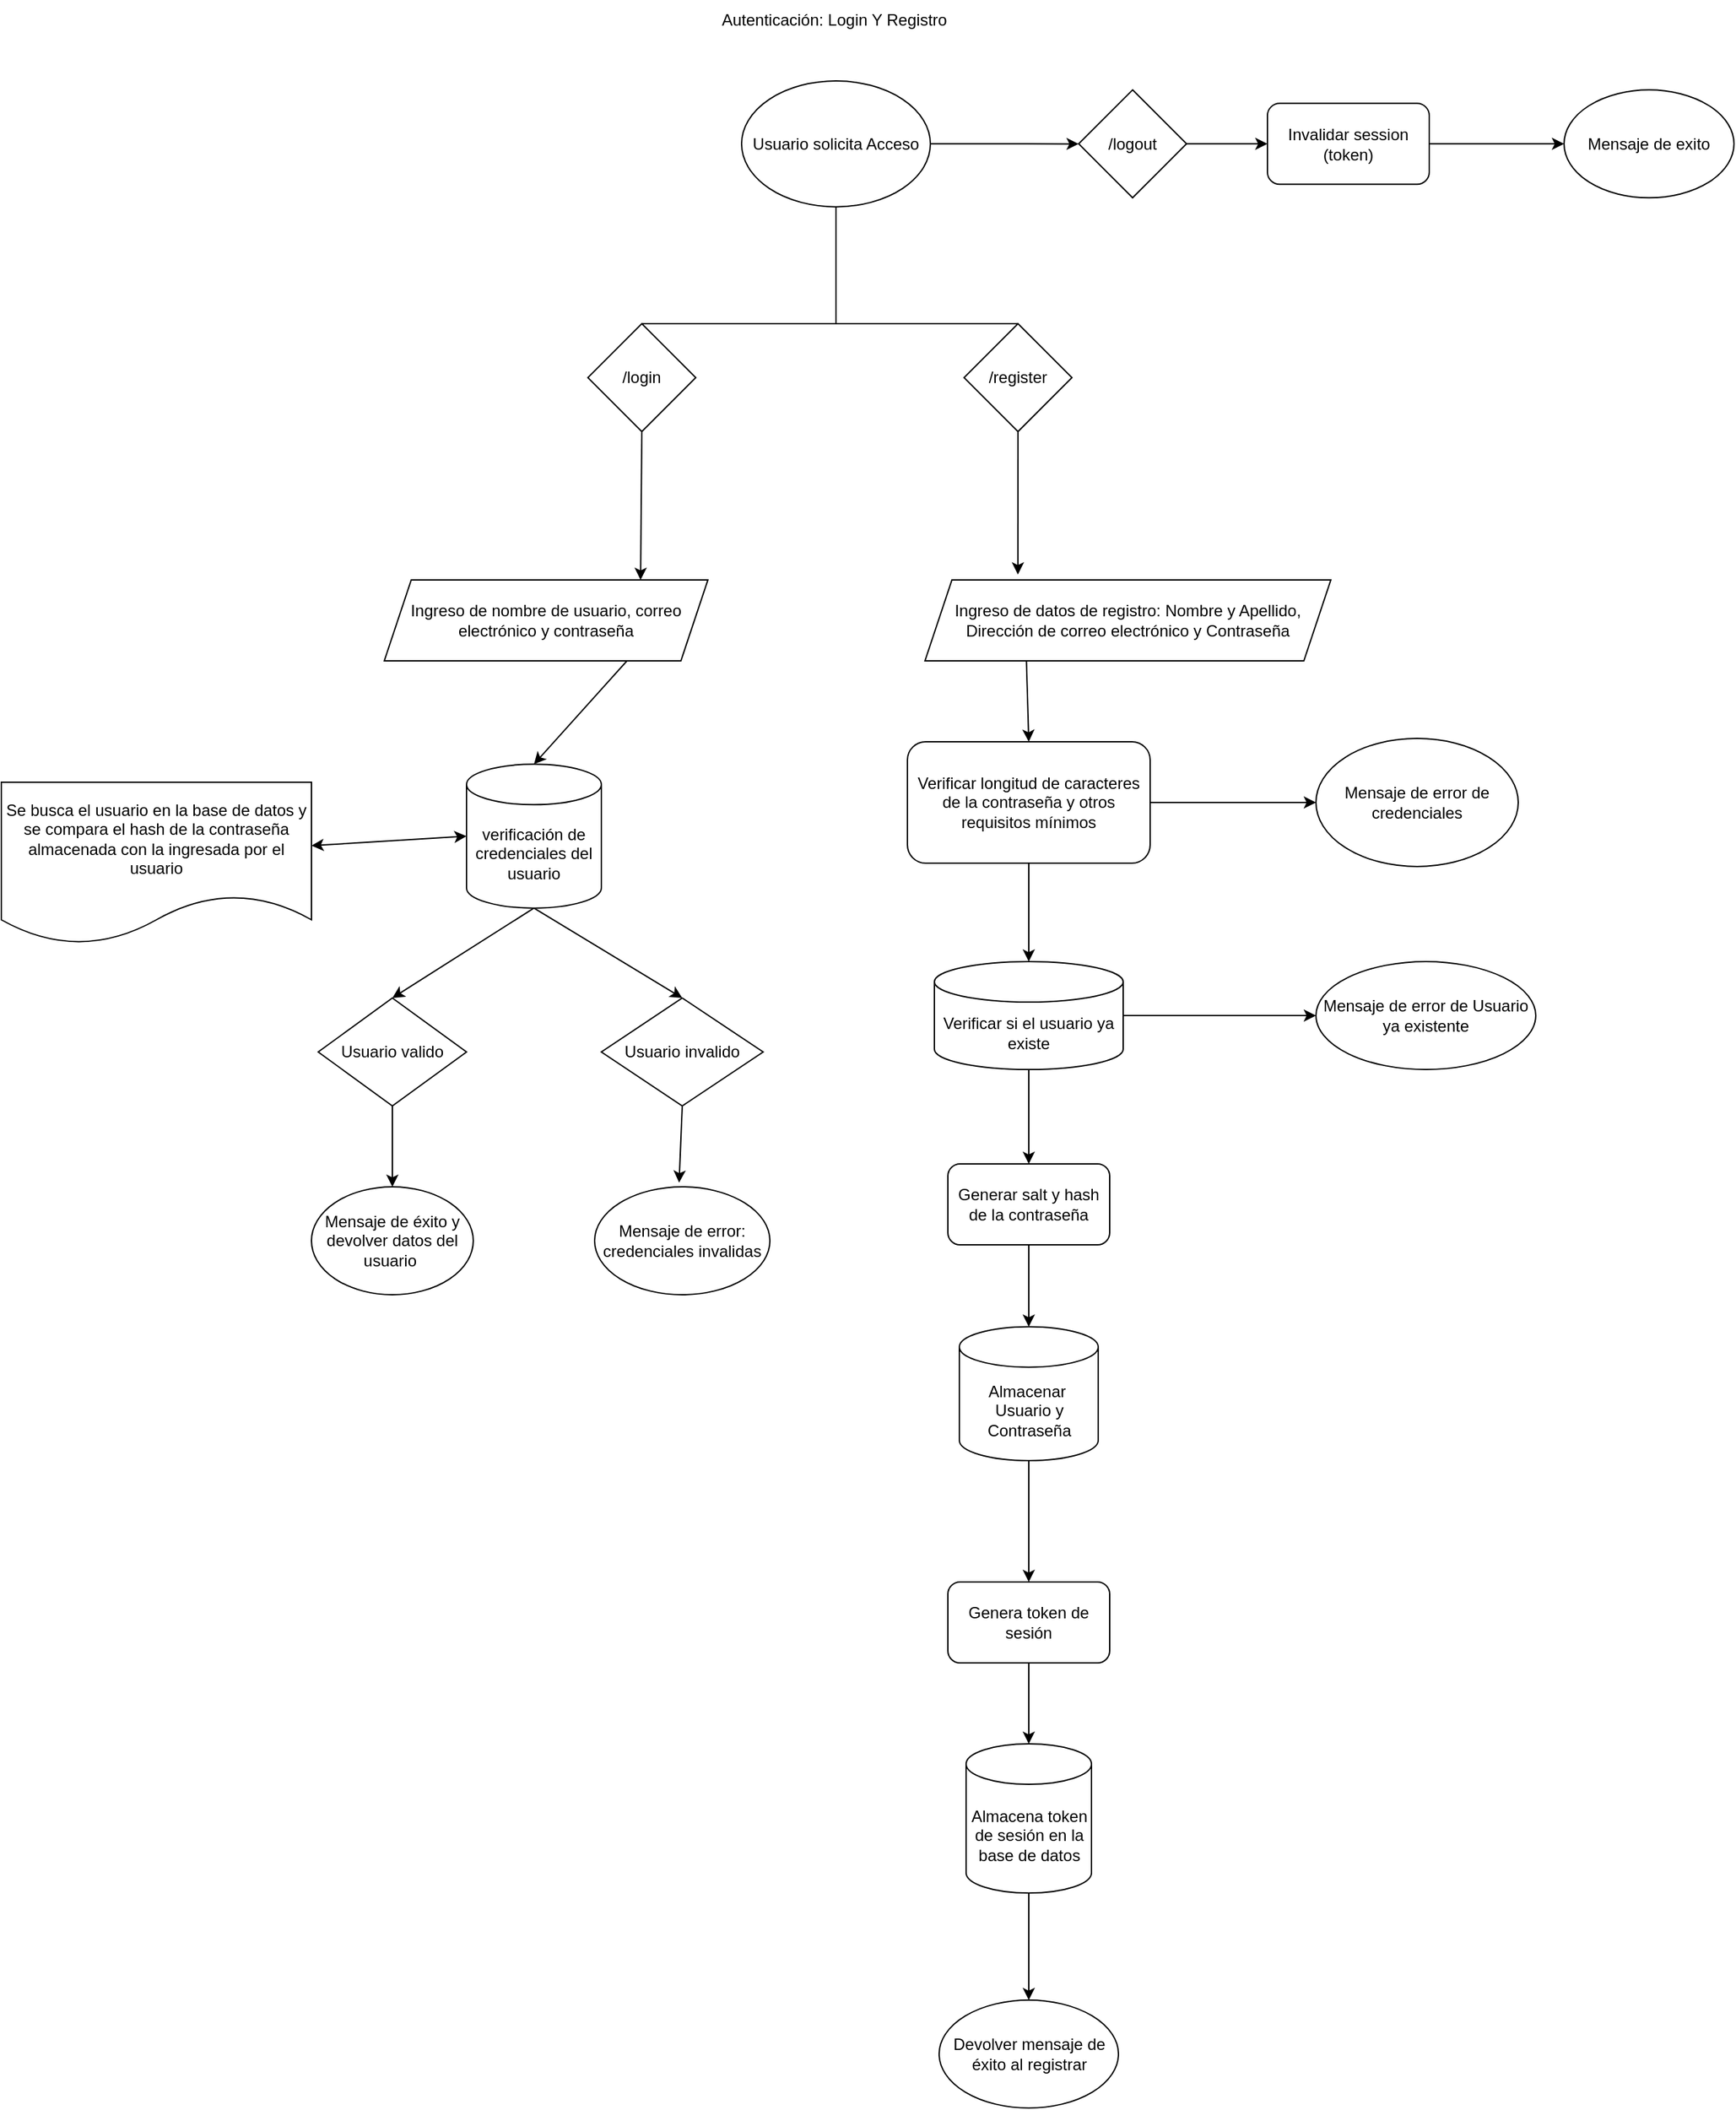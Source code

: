 <mxfile version="23.1.2" type="github">
  <diagram name="Página-1" id="Hmx55P-iDgNJZwvSqlbR">
    <mxGraphModel dx="4924" dy="2131" grid="1" gridSize="10" guides="1" tooltips="1" connect="1" arrows="1" fold="1" page="1" pageScale="1" pageWidth="827" pageHeight="1169" math="0" shadow="0">
      <root>
        <mxCell id="0" />
        <mxCell id="1" parent="0" />
        <mxCell id="dEf6zgot_mGIC6IdFnVr-2" value="Autenticación: Login Y Registro&amp;nbsp;" style="text;html=1;align=center;verticalAlign=middle;resizable=0;points=[];autosize=1;strokeColor=none;fillColor=none;" vertex="1" parent="1">
          <mxGeometry x="319" y="20" width="190" height="30" as="geometry" />
        </mxCell>
        <mxCell id="dEf6zgot_mGIC6IdFnVr-75" value="" style="edgeStyle=orthogonalEdgeStyle;rounded=0;orthogonalLoop=1;jettySize=auto;html=1;" edge="1" parent="1" source="dEf6zgot_mGIC6IdFnVr-3" target="dEf6zgot_mGIC6IdFnVr-74">
          <mxGeometry relative="1" as="geometry" />
        </mxCell>
        <mxCell id="dEf6zgot_mGIC6IdFnVr-3" value="Usuario solicita Acceso" style="ellipse;whiteSpace=wrap;html=1;" vertex="1" parent="1">
          <mxGeometry x="344" y="80" width="140" height="93.33" as="geometry" />
        </mxCell>
        <mxCell id="dEf6zgot_mGIC6IdFnVr-4" value="/login" style="rhombus;whiteSpace=wrap;html=1;" vertex="1" parent="1">
          <mxGeometry x="230" y="260" width="80" height="80" as="geometry" />
        </mxCell>
        <mxCell id="dEf6zgot_mGIC6IdFnVr-5" value="/register" style="rhombus;whiteSpace=wrap;html=1;" vertex="1" parent="1">
          <mxGeometry x="509" y="260" width="80" height="80" as="geometry" />
        </mxCell>
        <mxCell id="dEf6zgot_mGIC6IdFnVr-11" value="" style="endArrow=none;html=1;rounded=0;entryX=0.5;entryY=1;entryDx=0;entryDy=0;exitX=0.5;exitY=0;exitDx=0;exitDy=0;" edge="1" parent="1" source="dEf6zgot_mGIC6IdFnVr-4" target="dEf6zgot_mGIC6IdFnVr-3">
          <mxGeometry width="50" height="50" relative="1" as="geometry">
            <mxPoint x="400" y="380" as="sourcePoint" />
            <mxPoint x="450" y="330" as="targetPoint" />
            <Array as="points">
              <mxPoint x="414" y="260" />
            </Array>
          </mxGeometry>
        </mxCell>
        <mxCell id="dEf6zgot_mGIC6IdFnVr-12" value="" style="endArrow=none;html=1;rounded=0;entryX=0.5;entryY=0;entryDx=0;entryDy=0;exitX=0.5;exitY=1;exitDx=0;exitDy=0;" edge="1" parent="1" source="dEf6zgot_mGIC6IdFnVr-3" target="dEf6zgot_mGIC6IdFnVr-5">
          <mxGeometry width="50" height="50" relative="1" as="geometry">
            <mxPoint x="420" y="260" as="sourcePoint" />
            <mxPoint x="450" y="330" as="targetPoint" />
            <Array as="points">
              <mxPoint x="414" y="260" />
            </Array>
          </mxGeometry>
        </mxCell>
        <mxCell id="dEf6zgot_mGIC6IdFnVr-13" value="Ingreso de datos de registro: Nombre y Apellido, Dirección de correo electrónico y Contraseña" style="shape=parallelogram;perimeter=parallelogramPerimeter;whiteSpace=wrap;html=1;fixedSize=1;" vertex="1" parent="1">
          <mxGeometry x="480" y="450" width="301" height="60" as="geometry" />
        </mxCell>
        <mxCell id="dEf6zgot_mGIC6IdFnVr-14" value="" style="endArrow=classic;html=1;rounded=0;entryX=0.229;entryY=-0.067;entryDx=0;entryDy=0;exitX=0.5;exitY=1;exitDx=0;exitDy=0;entryPerimeter=0;" edge="1" parent="1" source="dEf6zgot_mGIC6IdFnVr-5" target="dEf6zgot_mGIC6IdFnVr-13">
          <mxGeometry width="50" height="50" relative="1" as="geometry">
            <mxPoint x="500" y="360" as="sourcePoint" />
            <mxPoint x="550" y="310" as="targetPoint" />
          </mxGeometry>
        </mxCell>
        <mxCell id="dEf6zgot_mGIC6IdFnVr-16" value="Generar salt y hash de la contraseña" style="rounded=1;whiteSpace=wrap;html=1;" vertex="1" parent="1">
          <mxGeometry x="497" y="883" width="120" height="60" as="geometry" />
        </mxCell>
        <mxCell id="dEf6zgot_mGIC6IdFnVr-19" value="" style="endArrow=classic;html=1;rounded=0;entryX=0.5;entryY=0;entryDx=0;entryDy=0;exitX=0.25;exitY=1;exitDx=0;exitDy=0;" edge="1" parent="1" source="dEf6zgot_mGIC6IdFnVr-13" target="dEf6zgot_mGIC6IdFnVr-61">
          <mxGeometry width="50" height="50" relative="1" as="geometry">
            <mxPoint x="520" y="670" as="sourcePoint" />
            <mxPoint x="570" y="620" as="targetPoint" />
          </mxGeometry>
        </mxCell>
        <mxCell id="dEf6zgot_mGIC6IdFnVr-20" value="Almacenar&amp;nbsp; Usuario y Contraseña" style="shape=cylinder3;whiteSpace=wrap;html=1;boundedLbl=1;backgroundOutline=1;size=15;" vertex="1" parent="1">
          <mxGeometry x="505.5" y="1003.72" width="103" height="99.28" as="geometry" />
        </mxCell>
        <mxCell id="dEf6zgot_mGIC6IdFnVr-21" value="" style="endArrow=classic;html=1;rounded=0;entryX=0.5;entryY=0;entryDx=0;entryDy=0;entryPerimeter=0;exitX=0.5;exitY=1;exitDx=0;exitDy=0;" edge="1" parent="1" source="dEf6zgot_mGIC6IdFnVr-16" target="dEf6zgot_mGIC6IdFnVr-20">
          <mxGeometry width="50" height="50" relative="1" as="geometry">
            <mxPoint x="520" y="983" as="sourcePoint" />
            <mxPoint x="570" y="933" as="targetPoint" />
          </mxGeometry>
        </mxCell>
        <mxCell id="dEf6zgot_mGIC6IdFnVr-24" value="" style="endArrow=classic;html=1;rounded=0;exitX=0.5;exitY=1;exitDx=0;exitDy=0;exitPerimeter=0;entryX=0.5;entryY=0;entryDx=0;entryDy=0;" edge="1" parent="1" source="dEf6zgot_mGIC6IdFnVr-20" target="dEf6zgot_mGIC6IdFnVr-26">
          <mxGeometry width="50" height="50" relative="1" as="geometry">
            <mxPoint x="570" y="1153" as="sourcePoint" />
            <mxPoint x="564" y="1183" as="targetPoint" />
          </mxGeometry>
        </mxCell>
        <mxCell id="dEf6zgot_mGIC6IdFnVr-26" value="Genera token de sesión" style="rounded=1;whiteSpace=wrap;html=1;" vertex="1" parent="1">
          <mxGeometry x="497" y="1193" width="120" height="60" as="geometry" />
        </mxCell>
        <mxCell id="dEf6zgot_mGIC6IdFnVr-28" value="Almacena token de sesión en la base de datos" style="shape=cylinder3;whiteSpace=wrap;html=1;boundedLbl=1;backgroundOutline=1;size=15;" vertex="1" parent="1">
          <mxGeometry x="510.5" y="1313" width="93" height="110.67" as="geometry" />
        </mxCell>
        <mxCell id="dEf6zgot_mGIC6IdFnVr-30" value="" style="endArrow=classic;html=1;rounded=0;exitX=0.5;exitY=1;exitDx=0;exitDy=0;" edge="1" parent="1" source="dEf6zgot_mGIC6IdFnVr-26" target="dEf6zgot_mGIC6IdFnVr-28">
          <mxGeometry width="50" height="50" relative="1" as="geometry">
            <mxPoint x="540" y="1393" as="sourcePoint" />
            <mxPoint x="590" y="1343" as="targetPoint" />
          </mxGeometry>
        </mxCell>
        <mxCell id="dEf6zgot_mGIC6IdFnVr-33" value="" style="endArrow=classic;html=1;rounded=0;entryX=0.5;entryY=0;entryDx=0;entryDy=0;exitX=0.5;exitY=1;exitDx=0;exitDy=0;exitPerimeter=0;" edge="1" parent="1" source="dEf6zgot_mGIC6IdFnVr-28" target="dEf6zgot_mGIC6IdFnVr-51">
          <mxGeometry width="50" height="50" relative="1" as="geometry">
            <mxPoint x="630" y="1483" as="sourcePoint" />
            <mxPoint x="680" y="1433" as="targetPoint" />
          </mxGeometry>
        </mxCell>
        <mxCell id="dEf6zgot_mGIC6IdFnVr-34" value="Ingreso de nombre de usuario, correo electrónico y contraseña" style="shape=parallelogram;perimeter=parallelogramPerimeter;whiteSpace=wrap;html=1;fixedSize=1;" vertex="1" parent="1">
          <mxGeometry x="79" y="450" width="240" height="60" as="geometry" />
        </mxCell>
        <mxCell id="dEf6zgot_mGIC6IdFnVr-36" value="" style="endArrow=classic;html=1;rounded=0;entryX=0.792;entryY=0;entryDx=0;entryDy=0;entryPerimeter=0;exitX=0.5;exitY=1;exitDx=0;exitDy=0;" edge="1" parent="1" source="dEf6zgot_mGIC6IdFnVr-4" target="dEf6zgot_mGIC6IdFnVr-34">
          <mxGeometry width="50" height="50" relative="1" as="geometry">
            <mxPoint x="120" y="380" as="sourcePoint" />
            <mxPoint x="170" y="330" as="targetPoint" />
          </mxGeometry>
        </mxCell>
        <mxCell id="dEf6zgot_mGIC6IdFnVr-39" value="verificación de credenciales del usuario" style="shape=cylinder3;whiteSpace=wrap;html=1;boundedLbl=1;backgroundOutline=1;size=15;" vertex="1" parent="1">
          <mxGeometry x="140" y="586.66" width="100" height="106.67" as="geometry" />
        </mxCell>
        <mxCell id="dEf6zgot_mGIC6IdFnVr-40" value="" style="endArrow=classic;html=1;rounded=0;entryX=0.5;entryY=0;entryDx=0;entryDy=0;entryPerimeter=0;exitX=0.75;exitY=1;exitDx=0;exitDy=0;" edge="1" parent="1" source="dEf6zgot_mGIC6IdFnVr-34" target="dEf6zgot_mGIC6IdFnVr-39">
          <mxGeometry width="50" height="50" relative="1" as="geometry">
            <mxPoint x="190" y="700" as="sourcePoint" />
            <mxPoint x="240" y="650" as="targetPoint" />
          </mxGeometry>
        </mxCell>
        <mxCell id="dEf6zgot_mGIC6IdFnVr-41" value="Usuario valido" style="rhombus;whiteSpace=wrap;html=1;" vertex="1" parent="1">
          <mxGeometry x="30" y="760" width="110" height="80" as="geometry" />
        </mxCell>
        <mxCell id="dEf6zgot_mGIC6IdFnVr-42" value="Usuario invalido" style="rhombus;whiteSpace=wrap;html=1;" vertex="1" parent="1">
          <mxGeometry x="240" y="760" width="120" height="80" as="geometry" />
        </mxCell>
        <mxCell id="dEf6zgot_mGIC6IdFnVr-43" value="" style="endArrow=classic;html=1;rounded=0;entryX=0.5;entryY=0;entryDx=0;entryDy=0;exitX=0.5;exitY=1;exitDx=0;exitDy=0;exitPerimeter=0;" edge="1" parent="1" source="dEf6zgot_mGIC6IdFnVr-39" target="dEf6zgot_mGIC6IdFnVr-41">
          <mxGeometry width="50" height="50" relative="1" as="geometry">
            <mxPoint x="120" y="900" as="sourcePoint" />
            <mxPoint x="170" y="850" as="targetPoint" />
          </mxGeometry>
        </mxCell>
        <mxCell id="dEf6zgot_mGIC6IdFnVr-44" value="" style="endArrow=classic;html=1;rounded=0;entryX=0.5;entryY=0;entryDx=0;entryDy=0;exitX=0.5;exitY=1;exitDx=0;exitDy=0;exitPerimeter=0;" edge="1" parent="1" source="dEf6zgot_mGIC6IdFnVr-39" target="dEf6zgot_mGIC6IdFnVr-42">
          <mxGeometry width="50" height="50" relative="1" as="geometry">
            <mxPoint x="120" y="900" as="sourcePoint" />
            <mxPoint x="170" y="850" as="targetPoint" />
          </mxGeometry>
        </mxCell>
        <mxCell id="dEf6zgot_mGIC6IdFnVr-47" value="Mensaje de error: credenciales invalidas" style="ellipse;whiteSpace=wrap;html=1;" vertex="1" parent="1">
          <mxGeometry x="235" y="900" width="130" height="80" as="geometry" />
        </mxCell>
        <mxCell id="dEf6zgot_mGIC6IdFnVr-48" value="" style="endArrow=classic;html=1;rounded=0;entryX=0.482;entryY=-0.039;entryDx=0;entryDy=0;entryPerimeter=0;exitX=0.5;exitY=1;exitDx=0;exitDy=0;" edge="1" parent="1" source="dEf6zgot_mGIC6IdFnVr-42" target="dEf6zgot_mGIC6IdFnVr-47">
          <mxGeometry width="50" height="50" relative="1" as="geometry">
            <mxPoint x="150" y="880" as="sourcePoint" />
            <mxPoint x="200" y="830" as="targetPoint" />
          </mxGeometry>
        </mxCell>
        <mxCell id="dEf6zgot_mGIC6IdFnVr-49" value="Mensaje de éxito y devolver datos del usuario&amp;nbsp;" style="ellipse;whiteSpace=wrap;html=1;" vertex="1" parent="1">
          <mxGeometry x="25" y="900" width="120" height="80" as="geometry" />
        </mxCell>
        <mxCell id="dEf6zgot_mGIC6IdFnVr-50" value="" style="endArrow=classic;html=1;rounded=0;entryX=0.5;entryY=0;entryDx=0;entryDy=0;exitX=0.5;exitY=1;exitDx=0;exitDy=0;" edge="1" parent="1" source="dEf6zgot_mGIC6IdFnVr-41" target="dEf6zgot_mGIC6IdFnVr-49">
          <mxGeometry width="50" height="50" relative="1" as="geometry">
            <mxPoint x="150" y="880" as="sourcePoint" />
            <mxPoint x="200" y="830" as="targetPoint" />
          </mxGeometry>
        </mxCell>
        <mxCell id="dEf6zgot_mGIC6IdFnVr-51" value="Devolver mensaje de éxito al registrar" style="ellipse;whiteSpace=wrap;html=1;" vertex="1" parent="1">
          <mxGeometry x="490.5" y="1503" width="133" height="80" as="geometry" />
        </mxCell>
        <mxCell id="dEf6zgot_mGIC6IdFnVr-68" value="" style="edgeStyle=orthogonalEdgeStyle;rounded=0;orthogonalLoop=1;jettySize=auto;html=1;" edge="1" parent="1" source="dEf6zgot_mGIC6IdFnVr-56" target="dEf6zgot_mGIC6IdFnVr-67">
          <mxGeometry relative="1" as="geometry" />
        </mxCell>
        <mxCell id="dEf6zgot_mGIC6IdFnVr-56" value=" Verificar si el usuario ya existe" style="shape=cylinder3;whiteSpace=wrap;html=1;boundedLbl=1;backgroundOutline=1;size=15;" vertex="1" parent="1">
          <mxGeometry x="487" y="733" width="140" height="80" as="geometry" />
        </mxCell>
        <mxCell id="dEf6zgot_mGIC6IdFnVr-58" value="" style="endArrow=classic;html=1;rounded=0;entryX=0.5;entryY=0;entryDx=0;entryDy=0;exitX=0.5;exitY=1;exitDx=0;exitDy=0;exitPerimeter=0;" edge="1" parent="1" source="dEf6zgot_mGIC6IdFnVr-56" target="dEf6zgot_mGIC6IdFnVr-16">
          <mxGeometry width="50" height="50" relative="1" as="geometry">
            <mxPoint x="580" y="1013" as="sourcePoint" />
            <mxPoint x="630" y="963" as="targetPoint" />
          </mxGeometry>
        </mxCell>
        <mxCell id="dEf6zgot_mGIC6IdFnVr-59" value="Mensaje de error de credenciales" style="ellipse;whiteSpace=wrap;html=1;" vertex="1" parent="1">
          <mxGeometry x="770" y="567.5" width="150" height="95" as="geometry" />
        </mxCell>
        <mxCell id="dEf6zgot_mGIC6IdFnVr-61" value="Verificar longitud&amp;nbsp;de caracteres de la contraseña y otros requisitos mínimos" style="rounded=1;whiteSpace=wrap;html=1;" vertex="1" parent="1">
          <mxGeometry x="467" y="570" width="180" height="90" as="geometry" />
        </mxCell>
        <mxCell id="dEf6zgot_mGIC6IdFnVr-64" value="" style="endArrow=classic;html=1;rounded=0;entryX=0.5;entryY=0;entryDx=0;entryDy=0;entryPerimeter=0;exitX=0.5;exitY=1;exitDx=0;exitDy=0;" edge="1" parent="1" source="dEf6zgot_mGIC6IdFnVr-61" target="dEf6zgot_mGIC6IdFnVr-56">
          <mxGeometry width="50" height="50" relative="1" as="geometry">
            <mxPoint x="500" y="730" as="sourcePoint" />
            <mxPoint x="550" y="680" as="targetPoint" />
          </mxGeometry>
        </mxCell>
        <mxCell id="dEf6zgot_mGIC6IdFnVr-65" value="" style="endArrow=classic;html=1;rounded=0;entryX=0;entryY=0.5;entryDx=0;entryDy=0;exitX=1;exitY=0.5;exitDx=0;exitDy=0;" edge="1" parent="1" source="dEf6zgot_mGIC6IdFnVr-61" target="dEf6zgot_mGIC6IdFnVr-59">
          <mxGeometry width="50" height="50" relative="1" as="geometry">
            <mxPoint x="480" y="790" as="sourcePoint" />
            <mxPoint x="530" y="740" as="targetPoint" />
          </mxGeometry>
        </mxCell>
        <mxCell id="dEf6zgot_mGIC6IdFnVr-67" value="Mensaje de error de Usuario ya existente" style="ellipse;whiteSpace=wrap;html=1;" vertex="1" parent="1">
          <mxGeometry x="770" y="733" width="163" height="80" as="geometry" />
        </mxCell>
        <mxCell id="dEf6zgot_mGIC6IdFnVr-69" value="Se busca el usuario en la base de datos y se compara el hash de la contraseña almacenada con la ingresada por el usuario" style="shape=document;whiteSpace=wrap;html=1;boundedLbl=1;" vertex="1" parent="1">
          <mxGeometry x="-205" y="600" width="230" height="120" as="geometry" />
        </mxCell>
        <mxCell id="dEf6zgot_mGIC6IdFnVr-72" value="" style="endArrow=classic;startArrow=classic;html=1;rounded=0;entryX=0;entryY=0.5;entryDx=0;entryDy=0;entryPerimeter=0;exitX=1;exitY=0.392;exitDx=0;exitDy=0;exitPerimeter=0;" edge="1" parent="1" source="dEf6zgot_mGIC6IdFnVr-69" target="dEf6zgot_mGIC6IdFnVr-39">
          <mxGeometry width="50" height="50" relative="1" as="geometry">
            <mxPoint x="-90" y="650" as="sourcePoint" />
            <mxPoint x="-40" y="600" as="targetPoint" />
          </mxGeometry>
        </mxCell>
        <mxCell id="dEf6zgot_mGIC6IdFnVr-77" value="" style="edgeStyle=orthogonalEdgeStyle;rounded=0;orthogonalLoop=1;jettySize=auto;html=1;" edge="1" parent="1" source="dEf6zgot_mGIC6IdFnVr-74" target="dEf6zgot_mGIC6IdFnVr-76">
          <mxGeometry relative="1" as="geometry" />
        </mxCell>
        <mxCell id="dEf6zgot_mGIC6IdFnVr-74" value="/logout" style="rhombus;whiteSpace=wrap;html=1;" vertex="1" parent="1">
          <mxGeometry x="594" y="86.665" width="80" height="80" as="geometry" />
        </mxCell>
        <mxCell id="dEf6zgot_mGIC6IdFnVr-79" value="" style="edgeStyle=orthogonalEdgeStyle;rounded=0;orthogonalLoop=1;jettySize=auto;html=1;" edge="1" parent="1" source="dEf6zgot_mGIC6IdFnVr-76" target="dEf6zgot_mGIC6IdFnVr-78">
          <mxGeometry relative="1" as="geometry" />
        </mxCell>
        <mxCell id="dEf6zgot_mGIC6IdFnVr-76" value="Invalidar session (token)" style="rounded=1;whiteSpace=wrap;html=1;" vertex="1" parent="1">
          <mxGeometry x="734" y="96.665" width="120" height="60" as="geometry" />
        </mxCell>
        <mxCell id="dEf6zgot_mGIC6IdFnVr-78" value="Mensaje de exito" style="ellipse;whiteSpace=wrap;html=1;rounded=1;" vertex="1" parent="1">
          <mxGeometry x="954" y="86.67" width="126" height="80" as="geometry" />
        </mxCell>
      </root>
    </mxGraphModel>
  </diagram>
</mxfile>
